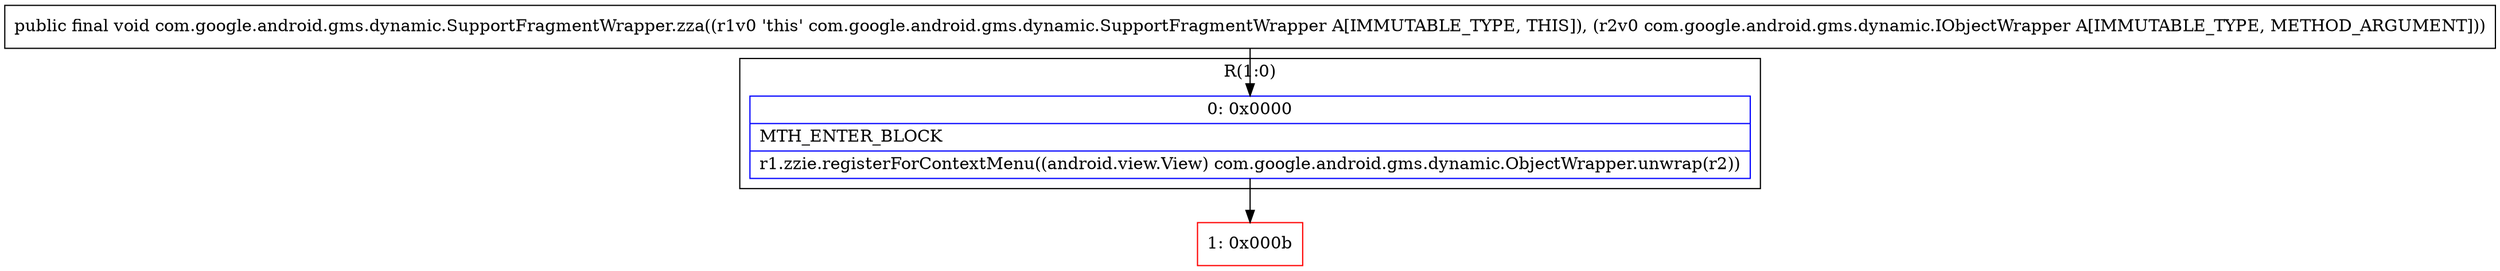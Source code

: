 digraph "CFG forcom.google.android.gms.dynamic.SupportFragmentWrapper.zza(Lcom\/google\/android\/gms\/dynamic\/IObjectWrapper;)V" {
subgraph cluster_Region_126573115 {
label = "R(1:0)";
node [shape=record,color=blue];
Node_0 [shape=record,label="{0\:\ 0x0000|MTH_ENTER_BLOCK\l|r1.zzie.registerForContextMenu((android.view.View) com.google.android.gms.dynamic.ObjectWrapper.unwrap(r2))\l}"];
}
Node_1 [shape=record,color=red,label="{1\:\ 0x000b}"];
MethodNode[shape=record,label="{public final void com.google.android.gms.dynamic.SupportFragmentWrapper.zza((r1v0 'this' com.google.android.gms.dynamic.SupportFragmentWrapper A[IMMUTABLE_TYPE, THIS]), (r2v0 com.google.android.gms.dynamic.IObjectWrapper A[IMMUTABLE_TYPE, METHOD_ARGUMENT])) }"];
MethodNode -> Node_0;
Node_0 -> Node_1;
}

